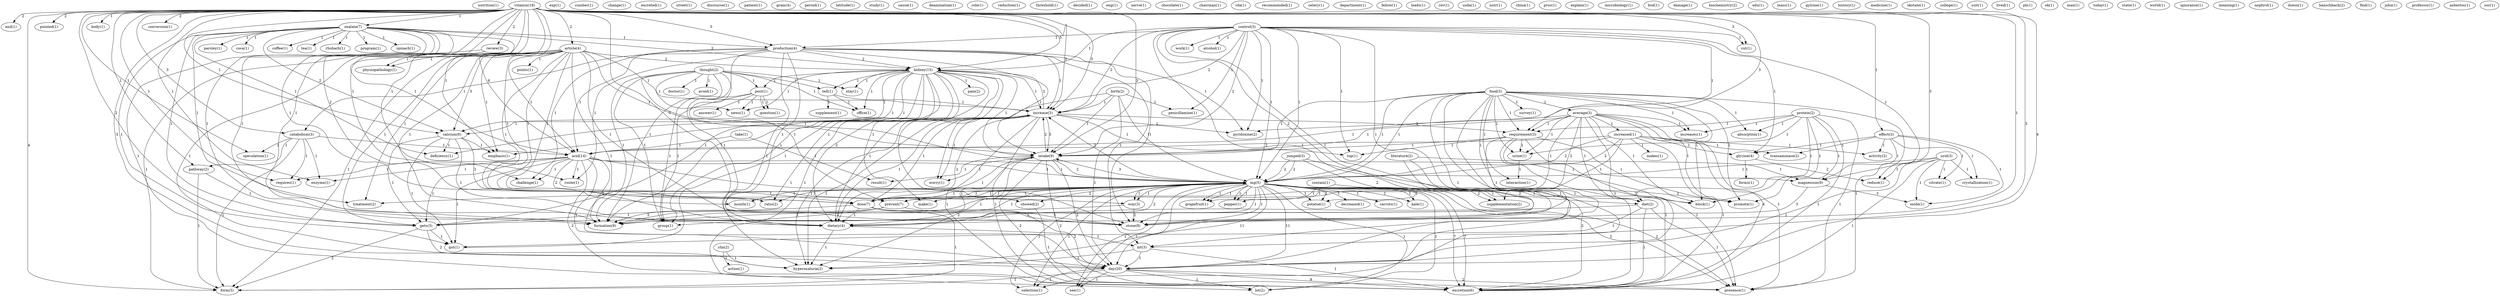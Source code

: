 digraph G {
  nutrition [ label="nutrition(1)" ];
  post [ label="post(1)" ];
  news [ label="news(1)" ];
  answer [ label="answer(1)" ];
  group [ label="group(1)" ];
  question [ label="question(1)" ];
  vitamin [ label="vitamin(18)" ];
  end [ label="end(1)" ];
  oxalate [ label="oxalate(7)" ];
  pointed [ label="pointed(1)" ];
  increase [ label="increase(1)" ];
  body [ label="body(1)" ];
  cut [ label="cut(1)" ];
  production [ label="production(4)" ];
  article [ label="article(4)" ];
  conversion [ label="conversion(1)" ];
  catabolism [ label="catabolism(3)" ];
  acid [ label="acid(14)" ];
  kidney [ label="kidney(15)" ];
  calcium [ label="calcium(6)" ];
  speculation [ label="speculation(1)" ];
  requires [ label="requires(1)" ];
  pyridoxine [ label="pyridoxine(2)" ];
  dose [ label="dose(7)" ];
  emphasis [ label="emphasis(1)" ];
  intake [ label="intake(9)" ];
  dietary [ label="dietary(4)" ];
  route [ label="route(1)" ];
  gets [ label="gets(3)" ];
  increase [ label="increase(3)" ];
  enzyme [ label="enzyme(1)" ];
  pathway [ label="pathway(2)" ];
  effect [ label="effect(3)" ];
  int [ label="int(3)" ];
  review [ label="review(3)" ];
  day [ label="day(20)" ];
  hyperoxaluria [ label="hyperoxaluria(2)" ];
  form [ label="form(3)" ];
  reduce [ label="reduce(1)" ];
  challenge [ label="challenge(1)" ];
  formation [ label="formation(9)" ];
  stone [ label="stone(8)" ];
  exp [ label="exp(1)" ];
  cumber [ label="cumber(1)" ];
  change [ label="change(1)" ];
  excreted [ label="excreted(1)" ];
  program [ label="program(1)" ];
  spinach [ label="spinach(1)" ];
  deficiency [ label="deficiency(1)" ];
  treatment [ label="treatment(2)" ];
  month [ label="month(1)" ];
  gut [ label="gut(1)" ];
  parsley [ label="parsley(1)" ];
  coca [ label="coca(1)" ];
  coffee [ label="coffee(1)" ];
  tea [ label="tea(1)" ];
  excretion [ label="excretion(6)" ];
  rhubarb [ label="rhubarb(1)" ];
  street [ label="street(1)" ];
  protein [ label="protein(2)" ];
  absorption [ label="absorption(1)" ];
  requirement [ label="requirement(3)" ];
  urine [ label="urine(1)" ];
  increases [ label="increases(1)" ];
  promote [ label="promote(1)" ];
  block [ label="block(1)" ];
  diet [ label="diet(2)" ];
  presence [ label="presence(1)" ];
  discourse [ label="discourse(1)" ];
  patient [ label="patient(1)" ];
  control [ label="control(3)" ];
  work [ label="work(1)" ];
  top [ label="top(1)" ];
  mg [ label="mg(7)" ];
  alcohol [ label="alcohol(1)" ];
  penicillamine [ label="penicillamine(1)" ];
  mg [ label="mg(5)" ];
  glycine [ label="glycine(4)" ];
  gram [ label="gram(4)" ];
  peroid [ label="peroid(1)" ];
  latitude [ label="latitude(1)" ];
  worry [ label="worry(1)" ];
  study [ label="study(1)" ];
  cause [ label="cause(1)" ];
  deamination [ label="deamination(1)" ];
  food [ label="food(3)" ];
  average [ label="average(3)" ];
  interaction [ label="interaction(1)" ];
  survey [ label="survey(1)" ];
  selection [ label="selection(1)" ];
  role [ label="role(1)" ];
  reduction [ label="reduction(1)" ];
  increased [ label="increased(1)" ];
  supplementation [ label="supplementation(2)" ];
  threshold [ label="threshold(1)" ];
  makes [ label="makes(1)" ];
  transaminase [ label="transaminase(2)" ];
  activity [ label="activity(2)" ];
  thought [ label="thought(2)" ];
  doctor [ label="doctor(1)" ];
  avoid [ label="avoid(1)" ];
  stay [ label="stay(1)" ];
  post [ label="post(1)" ];
  tell [ label="tell(1)" ];
  prevent [ label="prevent(7)" ];
  office [ label="office(1)" ];
  magnesium [ label="magnesium(9)" ];
  decided [ label="decided(1)" ];
  eng [ label="eng(1)" ];
  nerve [ label="nerve(1)" ];
  chocolate [ label="chocolate(1)" ];
  chairman [ label="chairman(1)" ];
  rda [ label="rda(1)" ];
  recommended [ label="recommended(1)" ];
  jumped [ label="jumped(3)" ];
  celery [ label="celery(1)" ];
  points [ label="points(1)" ];
  way [ label="way(3)" ];
  physiopathology [ label="physiopathology(1)" ];
  department [ label="department(1)" ];
  fellow [ label="fellow(1)" ];
  take [ label="take(1)" ];
  result [ label="result(1)" ];
  leads [ label="leads(1)" ];
  rev [ label="rev(1)" ];
  usda [ label="usda(1)" ];
  nutr [ label="nutr(1)" ];
  showed [ label="showed(2)" ];
  ratio [ label="ratio(2)" ];
  make [ label="make(1)" ];
  pain [ label="pain(2)" ];
  lot [ label="lot(2)" ];
  china [ label="china(1)" ];
  decreased [ label="decreased(1)" ];
  carrots [ label="carrots(1)" ];
  kale [ label="kale(1)" ];
  grapefruit [ label="grapefruit(1)" ];
  pepper [ label="pepper(1)" ];
  potatoe [ label="potatoe(1)" ];
  see [ label="see(1)" ];
  proc [ label="proc(1)" ];
  explain [ label="explain(1)" ];
  microbiology [ label="microbiology(1)" ];
  biol [ label="biol(1)" ];
  damage [ label="damage(1)" ];
  biochemistry [ label="biochemistry(2)" ];
  urol [ label="urol(3)" ];
  citrate [ label="citrate(1)" ];
  crystallization [ label="crystallization(1)" ];
  oxide [ label="oxide(1)" ];
  edu [ label="edu(1)" ];
  mass [ label="mass(1)" ];
  birth [ label="birth(2)" ];
  gylcine [ label="gylcine(1)" ];
  history [ label="history(1)" ];
  medicine [ label="medicine(1)" ];
  okstate [ label="okstate(1)" ];
  college [ label="college(1)" ];
  clin [ label="clin(2)" ];
  action [ label="action(1)" ];
  suit [ label="suit(1)" ];
  supplement [ label="supplement(1)" ];
  lived [ label="lived(1)" ];
  ph [ label="ph(1)" ];
  ok [ label="ok(1)" ];
  man [ label="man(1)" ];
  contain [ label="contain(1)" ];
  today [ label="today(1)" ];
  state [ label="state(1)" ];
  literature [ label="literature(2)" ];
  forms [ label="forms(1)" ];
  world [ label="world(1)" ];
  ignorance [ label="ignorance(1)" ];
  meaning [ label="meaning(1)" ];
  nephrol [ label="nephrol(1)" ];
  doesn [ label="doesn(1)" ];
  banschbach [ label="banschbach(2)" ];
  find [ label="find(1)" ];
  john [ label="john(1)" ];
  professor [ label="professor(1)" ];
  asbestos [ label="asbestos(1)" ];
  soc [ label="soc(1)" ];
  post -> news [ label="1" ];
  post -> answer [ label="1" ];
  post -> group [ label="1" ];
  post -> question [ label="1" ];
  vitamin -> end [ label="2" ];
  vitamin -> oxalate [ label="1" ];
  vitamin -> pointed [ label="2" ];
  vitamin -> increase [ label="3" ];
  vitamin -> body [ label="1" ];
  vitamin -> cut [ label="3" ];
  vitamin -> production [ label="5" ];
  vitamin -> article [ label="2" ];
  vitamin -> conversion [ label="2" ];
  vitamin -> catabolism [ label="3" ];
  vitamin -> acid [ label="6" ];
  vitamin -> kidney [ label="5" ];
  vitamin -> calcium [ label="1" ];
  vitamin -> speculation [ label="1" ];
  vitamin -> requires [ label="1" ];
  vitamin -> pyridoxine [ label="3" ];
  vitamin -> dose [ label="2" ];
  vitamin -> emphasis [ label="1" ];
  vitamin -> intake [ label="3" ];
  vitamin -> dietary [ label="3" ];
  vitamin -> route [ label="1" ];
  vitamin -> gets [ label="2" ];
  vitamin -> increase [ label="3" ];
  vitamin -> enzyme [ label="1" ];
  vitamin -> pathway [ label="1" ];
  vitamin -> effect [ label="1" ];
  vitamin -> int [ label="3" ];
  vitamin -> review [ label="2" ];
  vitamin -> day [ label="4" ];
  vitamin -> hyperoxaluria [ label="3" ];
  vitamin -> form [ label="4" ];
  vitamin -> reduce [ label="3" ];
  vitamin -> challenge [ label="1" ];
  vitamin -> formation [ label="1" ];
  vitamin -> stone [ label="1" ];
  oxalate -> production [ label="1" ];
  oxalate -> acid [ label="1" ];
  oxalate -> kidney [ label="2" ];
  oxalate -> program [ label="1" ];
  oxalate -> spinach [ label="1" ];
  oxalate -> calcium [ label="2" ];
  oxalate -> deficiency [ label="1" ];
  oxalate -> treatment [ label="1" ];
  oxalate -> month [ label="1" ];
  oxalate -> gets [ label="1" ];
  oxalate -> gut [ label="1" ];
  oxalate -> parsley [ label="1" ];
  oxalate -> coca [ label="1" ];
  oxalate -> coffee [ label="1" ];
  oxalate -> tea [ label="1" ];
  oxalate -> formation [ label="1" ];
  oxalate -> excretion [ label="1" ];
  oxalate -> rhubarb [ label="1" ];
  oxalate -> stone [ label="1" ];
  protein -> absorption [ label="1" ];
  protein -> requirement [ label="1" ];
  protein -> urine [ label="1" ];
  protein -> increases [ label="1" ];
  protein -> promote [ label="1" ];
  protein -> block [ label="1" ];
  protein -> diet [ label="1" ];
  protein -> presence [ label="1" ];
  protein -> excretion [ label="1" ];
  control -> increase [ label="2" ];
  control -> requirement [ label="1" ];
  control -> cut [ label="1" ];
  control -> work [ label="1" ];
  control -> production [ label="1" ];
  control -> kidney [ label="1" ];
  control -> top [ label="1" ];
  control -> mg [ label="1" ];
  control -> alcohol [ label="1" ];
  control -> pyridoxine [ label="1" ];
  control -> penicillamine [ label="1" ];
  control -> intake [ label="2" ];
  control -> dietary [ label="2" ];
  control -> increase [ label="2" ];
  control -> mg [ label="1" ];
  control -> int [ label="1" ];
  control -> day [ label="1" ];
  control -> hyperoxaluria [ label="1" ];
  control -> glycine [ label="1" ];
  control -> reduce [ label="1" ];
  increase -> requirement [ label="2" ];
  increase -> kidney [ label="2" ];
  increase -> top [ label="1" ];
  increase -> calcium [ label="1" ];
  increase -> pyridoxine [ label="1" ];
  increase -> intake [ label="3" ];
  increase -> dietary [ label="2" ];
  increase -> hyperoxaluria [ label="1" ];
  increase -> worry [ label="1" ];
  increase -> excretion [ label="1" ];
  food -> absorption [ label="1" ];
  food -> average [ label="1" ];
  food -> requirement [ label="1" ];
  food -> urine [ label="1" ];
  food -> interaction [ label="1" ];
  food -> survey [ label="1" ];
  food -> increases [ label="1" ];
  food -> mg [ label="1" ];
  food -> promote [ label="1" ];
  food -> block [ label="1" ];
  food -> diet [ label="1" ];
  food -> intake [ label="1" ];
  food -> mg [ label="1" ];
  food -> day [ label="1" ];
  food -> presence [ label="1" ];
  food -> selection [ label="1" ];
  food -> excretion [ label="1" ];
  average -> requirement [ label="1" ];
  average -> increased [ label="1" ];
  average -> urine [ label="1" ];
  average -> acid [ label="1" ];
  average -> increases [ label="1" ];
  average -> promote [ label="1" ];
  average -> supplementation [ label="2" ];
  average -> block [ label="1" ];
  average -> dose [ label="1" ];
  average -> diet [ label="1" ];
  average -> intake [ label="1" ];
  average -> day [ label="1" ];
  average -> presence [ label="1" ];
  average -> excretion [ label="4" ];
  requirement -> urine [ label="1" ];
  requirement -> top [ label="1" ];
  requirement -> promote [ label="1" ];
  requirement -> block [ label="1" ];
  requirement -> intake [ label="1" ];
  requirement -> dietary [ label="1" ];
  requirement -> presence [ label="1" ];
  requirement -> excretion [ label="1" ];
  increased -> acid [ label="2" ];
  increased -> mg [ label="2" ];
  increased -> makes [ label="1" ];
  increased -> dose [ label="1" ];
  increased -> mg [ label="2" ];
  increased -> transaminase [ label="1" ];
  increased -> glycine [ label="1" ];
  increased -> activity [ label="1" ];
  increased -> excretion [ label="1" ];
  thought -> doctor [ label="1" ];
  thought -> avoid [ label="1" ];
  thought -> news [ label="1" ];
  thought -> stay [ label="1" ];
  thought -> post [ label="1" ];
  thought -> tell [ label="1" ];
  thought -> prevent [ label="1" ];
  thought -> group [ label="1" ];
  thought -> office [ label="1" ];
  thought -> formation [ label="1" ];
  thought -> magnesium [ label="1" ];
  thought -> stone [ label="1" ];
  production -> catabolism [ label="1" ];
  production -> acid [ label="1" ];
  production -> kidney [ label="2" ];
  production -> pyridoxine [ label="1" ];
  production -> intake [ label="1" ];
  production -> dietary [ label="1" ];
  production -> route [ label="1" ];
  production -> increase [ label="1" ];
  production -> int [ label="1" ];
  production -> hyperoxaluria [ label="1" ];
  production -> challenge [ label="1" ];
  production -> formation [ label="1" ];
  production -> stone [ label="1" ];
  jumped -> mg [ label="2" ];
  jumped -> supplementation [ label="2" ];
  jumped -> mg [ label="2" ];
  jumped -> excretion [ label="2" ];
  article -> acid [ label="1" ];
  article -> kidney [ label="2" ];
  article -> calcium [ label="3" ];
  article -> dose [ label="1" ];
  article -> emphasis [ label="1" ];
  article -> treatment [ label="1" ];
  article -> intake [ label="1" ];
  article -> dietary [ label="1" ];
  article -> gets [ label="1" ];
  article -> increase [ label="1" ];
  article -> points [ label="1" ];
  article -> prevent [ label="1" ];
  article -> day [ label="1" ];
  article -> form [ label="1" ];
  article -> way [ label="1" ];
  article -> physiopathology [ label="1" ];
  article -> formation [ label="1" ];
  article -> stone [ label="1" ];
  urine -> interaction [ label="1" ];
  take -> acid [ label="1" ];
  take -> result [ label="1" ];
  catabolism -> acid [ label="1" ];
  catabolism -> speculation [ label="1" ];
  catabolism -> requires [ label="1" ];
  catabolism -> enzyme [ label="1" ];
  catabolism -> pathway [ label="1" ];
  catabolism -> form [ label="1" ];
  acid -> mg [ label="1" ];
  acid -> showed [ label="1" ];
  acid -> requires [ label="1" ];
  acid -> dose [ label="2" ];
  acid -> route [ label="1" ];
  acid -> gets [ label="1" ];
  acid -> gut [ label="1" ];
  acid -> enzyme [ label="1" ];
  acid -> mg [ label="1" ];
  acid -> day [ label="1" ];
  acid -> challenge [ label="1" ];
  acid -> formation [ label="2" ];
  acid -> excretion [ label="2" ];
  kidney -> news [ label="1" ];
  kidney -> stay [ label="1" ];
  kidney -> calcium [ label="1" ];
  kidney -> deficiency [ label="1" ];
  kidney -> emphasis [ label="1" ];
  kidney -> ratio [ label="1" ];
  kidney -> intake [ label="1" ];
  kidney -> post [ label="1" ];
  kidney -> dietary [ label="2" ];
  kidney -> tell [ label="1" ];
  kidney -> gets [ label="1" ];
  kidney -> increase [ label="1" ];
  kidney -> gut [ label="1" ];
  kidney -> make [ label="1" ];
  kidney -> group [ label="1" ];
  kidney -> office [ label="1" ];
  kidney -> formation [ label="7" ];
  kidney -> pain [ label="1" ];
  kidney -> lot [ label="1" ];
  kidney -> stone [ label="7" ];
  mg -> promote [ label="2" ];
  mg -> supplementation [ label="2" ];
  mg -> showed [ label="2" ];
  mg -> block [ label="2" ];
  mg -> decreased [ label="1" ];
  mg -> carrots [ label="1" ];
  mg -> dose [ label="1" ];
  mg -> ratio [ label="1" ];
  mg -> diet [ label="2" ];
  mg -> treatment [ label="1" ];
  mg -> intake [ label="3" ];
  mg -> dietary [ label="2" ];
  mg -> month [ label="1" ];
  mg -> increase [ label="2" ];
  mg -> make [ label="1" ];
  mg -> kale [ label="1" ];
  mg -> prevent [ label="1" ];
  mg -> grapefruit [ label="1" ];
  mg -> day [ label="11" ];
  mg -> presence [ label="2" ];
  mg -> pepper [ label="1" ];
  mg -> way [ label="1" ];
  mg -> selection [ label="1" ];
  mg -> potatoe [ label="1" ];
  mg -> see [ label="1" ];
  mg -> formation [ label="1" ];
  mg -> lot [ label="1" ];
  mg -> excretion [ label="7" ];
  mg -> stone [ label="1" ];
  calcium -> deficiency [ label="1" ];
  calcium -> emphasis [ label="1" ];
  calcium -> ratio [ label="2" ];
  calcium -> dietary [ label="1" ];
  calcium -> gets [ label="1" ];
  calcium -> gut [ label="1" ];
  showed -> excretion [ label="1" ];
  urol -> mg [ label="1" ];
  urol -> day [ label="1" ];
  urol -> citrate [ label="1" ];
  urol -> crystallization [ label="1" ];
  urol -> magnesium [ label="1" ];
  urol -> oxide [ label="1" ];
  urol -> excretion [ label="1" ];
  birth -> penicillamine [ label="1" ];
  birth -> intake [ label="1" ];
  birth -> dietary [ label="1" ];
  birth -> increase [ label="1" ];
  birth -> mg [ label="1" ];
  birth -> day [ label="1" ];
  dose -> intake [ label="1" ];
  dose -> dietary [ label="1" ];
  dose -> gets [ label="1" ];
  dose -> increase [ label="1" ];
  dose -> mg [ label="1" ];
  dose -> day [ label="2" ];
  dose -> form [ label="1" ];
  diet -> gets [ label="1" ];
  diet -> gut [ label="1" ];
  diet -> presence [ label="1" ];
  diet -> excretion [ label="1" ];
  intake -> dietary [ label="1" ];
  intake -> increase [ label="2" ];
  intake -> mg [ label="2" ];
  intake -> day [ label="2" ];
  intake -> result [ label="1" ];
  intake -> hyperoxaluria [ label="2" ];
  intake -> presence [ label="2" ];
  intake -> worry [ label="1" ];
  intake -> excretion [ label="2" ];
  post -> group [ label="1" ];
  post -> question [ label="1" ];
  dietary -> increase [ label="1" ];
  dietary -> int [ label="1" ];
  dietary -> hyperoxaluria [ label="1" ];
  clin -> hyperoxaluria [ label="1" ];
  clin -> action [ label="1" ];
  tell -> increase [ label="1" ];
  tell -> supplement [ label="1" ];
  tell -> office [ label="1" ];
  gets -> gut [ label="1" ];
  gets -> day [ label="2" ];
  gets -> form [ label="2" ];
  increase -> hyperoxaluria [ label="1" ];
  increase -> worry [ label="1" ];
  increase -> excretion [ label="1" ];
  mg -> kale [ label="1" ];
  mg -> prevent [ label="1" ];
  mg -> grapefruit [ label="1" ];
  mg -> day [ label="11" ];
  mg -> presence [ label="2" ];
  mg -> pepper [ label="1" ];
  mg -> way [ label="1" ];
  mg -> selection [ label="1" ];
  mg -> potatoe [ label="1" ];
  mg -> see [ label="1" ];
  mg -> formation [ label="1" ];
  mg -> lot [ label="1" ];
  mg -> excretion [ label="7" ];
  mg -> stone [ label="1" ];
  pathway -> form [ label="1" ];
  pathway -> formation [ label="1" ];
  effect -> transaminase [ label="1" ];
  effect -> glycine [ label="1" ];
  effect -> activity [ label="1" ];
  effect -> citrate [ label="1" ];
  effect -> crystallization [ label="1" ];
  effect -> magnesium [ label="1" ];
  effect -> oxide [ label="1" ];
  prevent -> group [ label="1" ];
  prevent -> formation [ label="5" ];
  prevent -> stone [ label="5" ];
  contain -> grapefruit [ label="1" ];
  contain -> pepper [ label="1" ];
  contain -> potatoe [ label="1" ];
  int -> day [ label="1" ];
  int -> hyperoxaluria [ label="1" ];
  int -> excretion [ label="1" ];
  review -> day [ label="1" ];
  review -> form [ label="1" ];
  review -> physiopathology [ label="1" ];
  day -> presence [ label="2" ];
  day -> form [ label="1" ];
  day -> selection [ label="1" ];
  day -> see [ label="1" ];
  day -> lot [ label="1" ];
  day -> excretion [ label="9" ];
  literature -> formation [ label="1" ];
  literature -> magnesium [ label="1" ];
  literature -> stone [ label="1" ];
  glycine -> reduce [ label="2" ];
  glycine -> forms [ label="1" ];
  way -> formation [ label="2" ];
  way -> stone [ label="2" ];
  magnesium -> oxide [ label="3" ];
  magnesium -> stone [ label="3" ];
}
